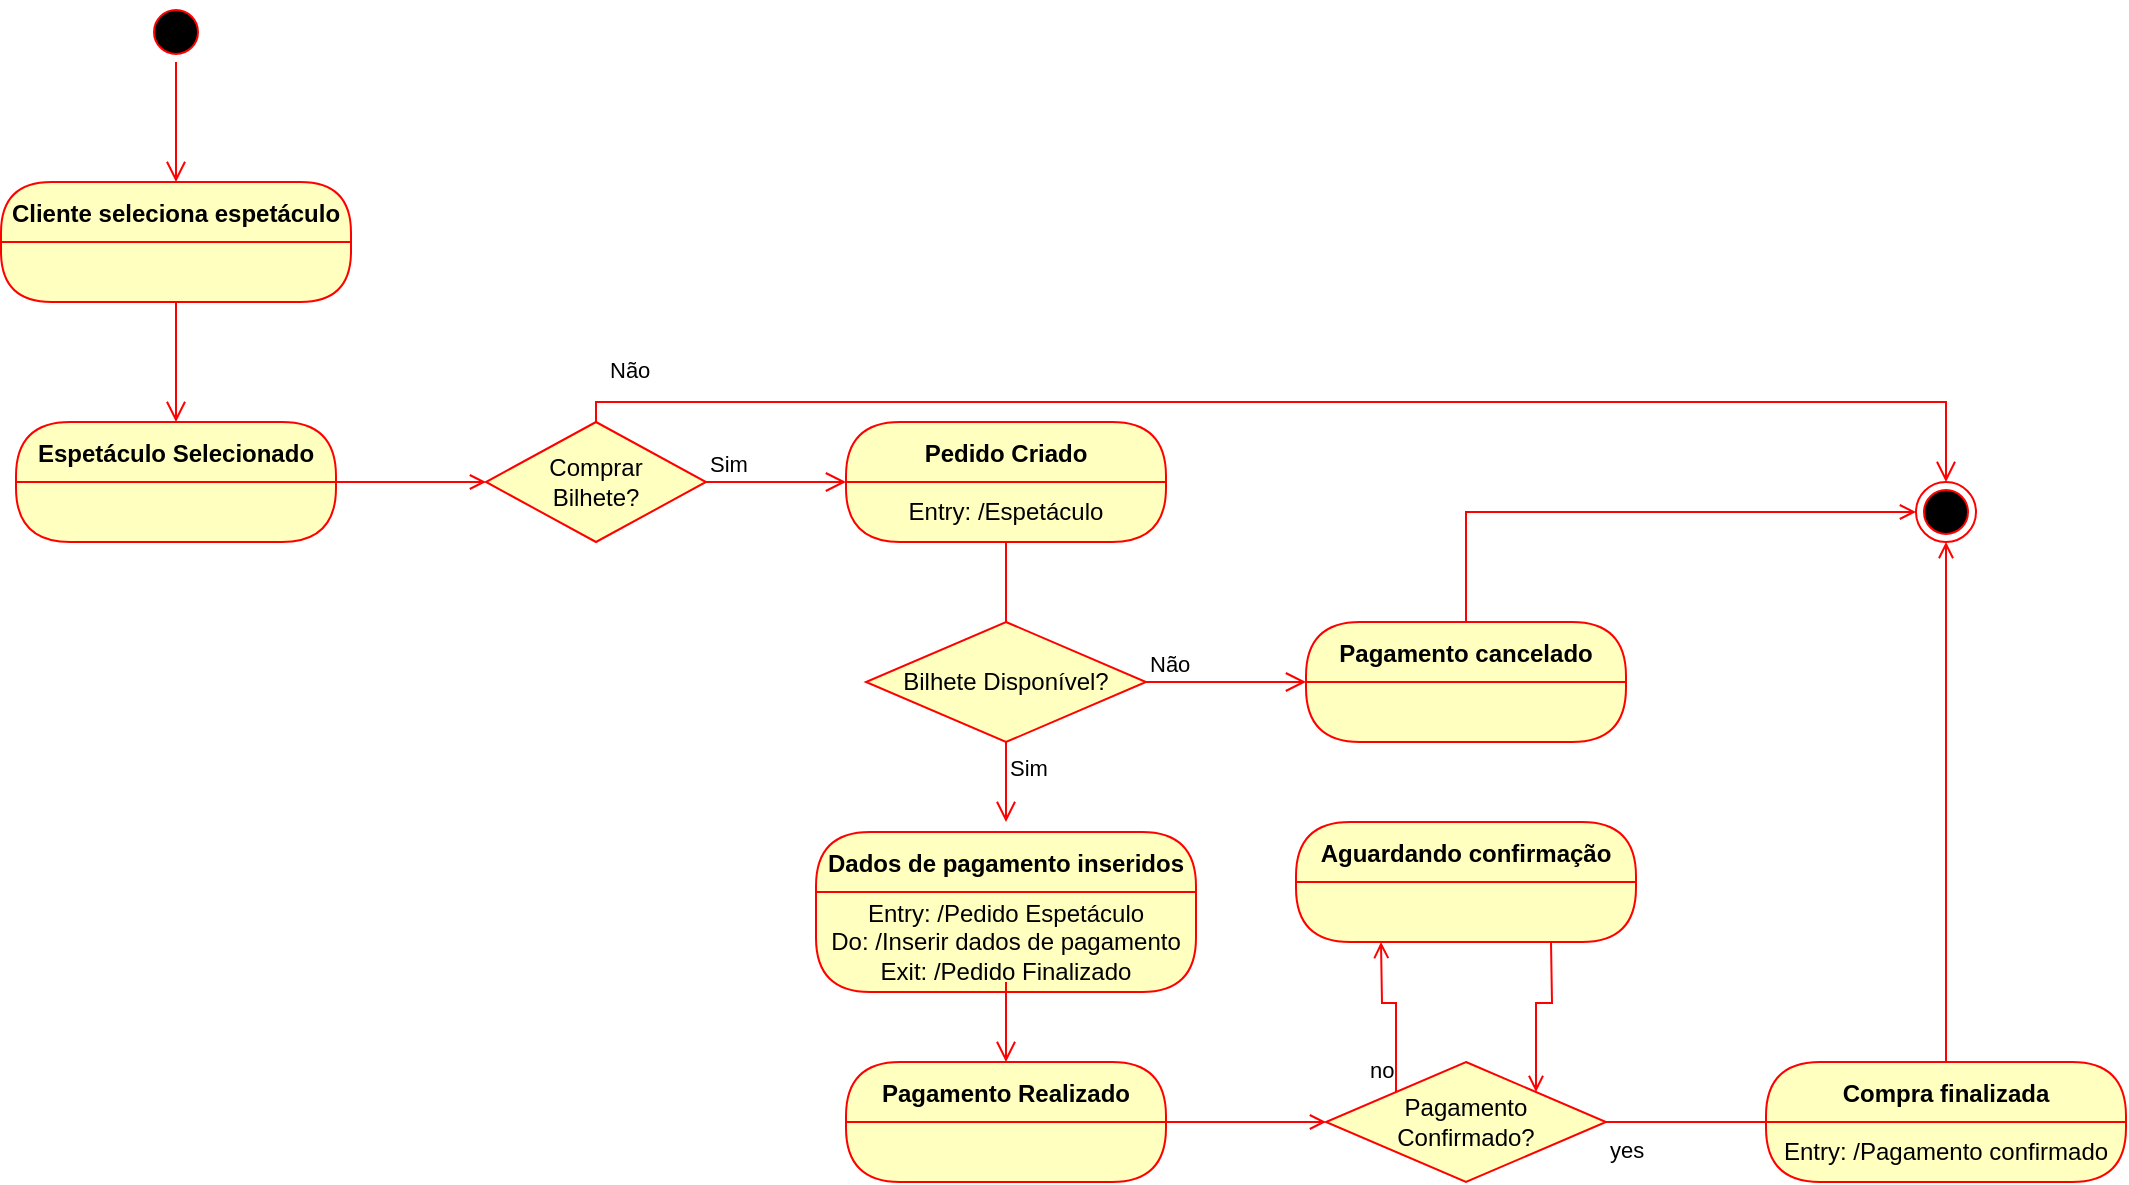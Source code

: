 <mxfile version="15.4.3" type="github">
  <diagram name="Page-1" id="58cdce13-f638-feb5-8d6f-7d28b1aa9fa0">
    <mxGraphModel dx="1422" dy="762" grid="1" gridSize="10" guides="1" tooltips="1" connect="1" arrows="1" fold="1" page="1" pageScale="1" pageWidth="1100" pageHeight="850" background="none" math="0" shadow="0">
      <root>
        <mxCell id="0" />
        <mxCell id="1" parent="0" />
        <mxCell id="PiMLSFsIB0W1W1bXV1jr-1" value="" style="ellipse;html=1;shape=startState;fillColor=#000000;strokeColor=#ff0000;" parent="1" vertex="1">
          <mxGeometry x="80" y="40" width="30" height="30" as="geometry" />
        </mxCell>
        <mxCell id="PiMLSFsIB0W1W1bXV1jr-2" value="" style="edgeStyle=orthogonalEdgeStyle;html=1;verticalAlign=bottom;endArrow=open;endSize=8;strokeColor=#ff0000;rounded=0;" parent="1" source="PiMLSFsIB0W1W1bXV1jr-1" edge="1">
          <mxGeometry relative="1" as="geometry">
            <mxPoint x="95" y="130" as="targetPoint" />
          </mxGeometry>
        </mxCell>
        <mxCell id="PiMLSFsIB0W1W1bXV1jr-12" value="" style="ellipse;html=1;shape=endState;fillColor=#000000;strokeColor=#ff0000;" parent="1" vertex="1">
          <mxGeometry x="965" y="280" width="30" height="30" as="geometry" />
        </mxCell>
        <mxCell id="PiMLSFsIB0W1W1bXV1jr-15" value="" style="edgeStyle=orthogonalEdgeStyle;html=1;verticalAlign=bottom;endArrow=open;endSize=8;strokeColor=#ff0000;rounded=0;" parent="1" edge="1">
          <mxGeometry relative="1" as="geometry">
            <mxPoint x="95" y="250" as="targetPoint" />
            <mxPoint x="95" y="190" as="sourcePoint" />
          </mxGeometry>
        </mxCell>
        <mxCell id="PiMLSFsIB0W1W1bXV1jr-19" style="edgeStyle=orthogonalEdgeStyle;rounded=0;orthogonalLoop=1;jettySize=auto;html=1;fillColor=#f8cecc;strokeColor=#FF0000;endArrow=open;endFill=0;" parent="1" edge="1">
          <mxGeometry relative="1" as="geometry">
            <mxPoint x="250" y="280" as="targetPoint" />
            <mxPoint x="175" y="280" as="sourcePoint" />
          </mxGeometry>
        </mxCell>
        <mxCell id="PiMLSFsIB0W1W1bXV1jr-22" value="" style="edgeStyle=orthogonalEdgeStyle;html=1;verticalAlign=bottom;endArrow=open;endSize=8;strokeColor=#ff0000;rounded=0;" parent="1" edge="1">
          <mxGeometry relative="1" as="geometry">
            <mxPoint x="510" y="380" as="targetPoint" />
            <mxPoint x="510" y="310" as="sourcePoint" />
          </mxGeometry>
        </mxCell>
        <mxCell id="PiMLSFsIB0W1W1bXV1jr-26" value="Bilhete Disponível?" style="rhombus;whiteSpace=wrap;html=1;fillColor=#ffffc0;strokeColor=#ff0000;" parent="1" vertex="1">
          <mxGeometry x="440" y="350" width="140" height="60" as="geometry" />
        </mxCell>
        <mxCell id="PiMLSFsIB0W1W1bXV1jr-27" value="Não" style="edgeStyle=orthogonalEdgeStyle;html=1;align=left;verticalAlign=bottom;endArrow=open;endSize=8;strokeColor=#ff0000;rounded=0;entryX=0;entryY=0.5;entryDx=0;entryDy=0;" parent="1" source="PiMLSFsIB0W1W1bXV1jr-26" target="PiMLSFsIB0W1W1bXV1jr-29" edge="1">
          <mxGeometry x="-1" relative="1" as="geometry">
            <mxPoint x="630" y="380" as="targetPoint" />
          </mxGeometry>
        </mxCell>
        <mxCell id="PiMLSFsIB0W1W1bXV1jr-28" value="Sim" style="edgeStyle=orthogonalEdgeStyle;html=1;align=left;verticalAlign=top;endArrow=open;endSize=8;strokeColor=#ff0000;rounded=0;" parent="1" source="PiMLSFsIB0W1W1bXV1jr-26" edge="1">
          <mxGeometry x="-1" relative="1" as="geometry">
            <mxPoint x="510" y="450" as="targetPoint" />
          </mxGeometry>
        </mxCell>
        <mxCell id="PiMLSFsIB0W1W1bXV1jr-45" style="edgeStyle=orthogonalEdgeStyle;rounded=0;orthogonalLoop=1;jettySize=auto;html=1;entryX=0;entryY=0.5;entryDx=0;entryDy=0;endArrow=open;endFill=0;strokeColor=#FF0000;" parent="1" source="PiMLSFsIB0W1W1bXV1jr-29" target="PiMLSFsIB0W1W1bXV1jr-12" edge="1">
          <mxGeometry relative="1" as="geometry">
            <Array as="points">
              <mxPoint x="740" y="295" />
            </Array>
          </mxGeometry>
        </mxCell>
        <mxCell id="PiMLSFsIB0W1W1bXV1jr-29" value="Pagamento cancelado" style="swimlane;fontStyle=1;align=center;verticalAlign=middle;childLayout=stackLayout;horizontal=1;startSize=30;horizontalStack=0;resizeParent=0;resizeLast=1;container=0;fontColor=#000000;collapsible=0;rounded=1;arcSize=30;strokeColor=#ff0000;fillColor=#ffffc0;swimlaneFillColor=#ffffc0;dropTarget=0;" parent="1" vertex="1">
          <mxGeometry x="660" y="350" width="160" height="60" as="geometry" />
        </mxCell>
        <mxCell id="PiMLSFsIB0W1W1bXV1jr-32" value="Cliente seleciona espetáculo" style="swimlane;fontStyle=1;align=center;verticalAlign=middle;childLayout=stackLayout;horizontal=1;startSize=30;horizontalStack=0;resizeParent=0;resizeLast=1;container=0;fontColor=#000000;collapsible=0;rounded=1;arcSize=28;strokeColor=#ff0000;fillColor=#ffffc0;swimlaneFillColor=#ffffc0;dropTarget=0;" parent="1" vertex="1">
          <mxGeometry x="7.5" y="130" width="175" height="60" as="geometry" />
        </mxCell>
        <mxCell id="PiMLSFsIB0W1W1bXV1jr-35" value="Espetáculo Selecionado" style="swimlane;fontStyle=1;align=center;verticalAlign=middle;childLayout=stackLayout;horizontal=1;startSize=30;horizontalStack=0;resizeParent=0;resizeLast=1;container=0;fontColor=#000000;collapsible=0;rounded=1;arcSize=30;strokeColor=#ff0000;fillColor=#ffffc0;swimlaneFillColor=#ffffc0;dropTarget=0;" parent="1" vertex="1">
          <mxGeometry x="15" y="250" width="160" height="60" as="geometry" />
        </mxCell>
        <mxCell id="PiMLSFsIB0W1W1bXV1jr-46" value="Dados de pagamento inseridos" style="swimlane;fontStyle=1;align=center;verticalAlign=middle;childLayout=stackLayout;horizontal=1;startSize=30;horizontalStack=0;resizeParent=0;resizeLast=1;container=0;fontColor=#000000;collapsible=0;rounded=1;arcSize=30;strokeColor=#ff0000;fillColor=#ffffc0;swimlaneFillColor=#ffffc0;dropTarget=0;" parent="1" vertex="1">
          <mxGeometry x="415" y="455" width="190" height="80" as="geometry" />
        </mxCell>
        <mxCell id="PiMLSFsIB0W1W1bXV1jr-47" value="Entry: /Pedido Espetáculo&lt;br&gt;Do: /Inserir dados de pagamento&lt;br&gt;Exit: /Pedido Finalizado" style="text;html=1;strokeColor=none;fillColor=none;align=center;verticalAlign=middle;spacingLeft=4;spacingRight=4;whiteSpace=wrap;overflow=hidden;rotatable=0;fontColor=#000000;" parent="PiMLSFsIB0W1W1bXV1jr-46" vertex="1">
          <mxGeometry y="30" width="190" height="50" as="geometry" />
        </mxCell>
        <mxCell id="PiMLSFsIB0W1W1bXV1jr-48" value="" style="edgeStyle=orthogonalEdgeStyle;html=1;verticalAlign=bottom;endArrow=open;endSize=8;strokeColor=#ff0000;rounded=0;" parent="1" edge="1">
          <mxGeometry relative="1" as="geometry">
            <mxPoint x="510" y="570" as="targetPoint" />
            <mxPoint x="510" y="530" as="sourcePoint" />
          </mxGeometry>
        </mxCell>
        <mxCell id="PiMLSFsIB0W1W1bXV1jr-52" style="edgeStyle=orthogonalEdgeStyle;rounded=0;orthogonalLoop=1;jettySize=auto;html=1;endArrow=open;endFill=0;strokeColor=#FF0000;" parent="1" source="PiMLSFsIB0W1W1bXV1jr-49" edge="1">
          <mxGeometry relative="1" as="geometry">
            <mxPoint x="670" y="600" as="targetPoint" />
          </mxGeometry>
        </mxCell>
        <mxCell id="PiMLSFsIB0W1W1bXV1jr-49" value="Pagamento Realizado" style="swimlane;fontStyle=1;align=center;verticalAlign=middle;childLayout=stackLayout;horizontal=1;startSize=30;horizontalStack=0;resizeParent=0;resizeLast=1;container=0;fontColor=#000000;collapsible=0;rounded=1;arcSize=30;strokeColor=#ff0000;fillColor=#ffffc0;swimlaneFillColor=#ffffc0;dropTarget=0;" parent="1" vertex="1">
          <mxGeometry x="430" y="570" width="160" height="60" as="geometry" />
        </mxCell>
        <mxCell id="PiMLSFsIB0W1W1bXV1jr-68" style="edgeStyle=orthogonalEdgeStyle;rounded=0;orthogonalLoop=1;jettySize=auto;html=1;endArrow=open;endFill=0;strokeColor=#FF0000;entryX=0.25;entryY=1;entryDx=0;entryDy=0;exitX=0;exitY=0;exitDx=0;exitDy=0;" parent="1" source="PiMLSFsIB0W1W1bXV1jr-59" edge="1">
          <mxGeometry relative="1" as="geometry">
            <mxPoint x="697.5" y="510" as="targetPoint" />
          </mxGeometry>
        </mxCell>
        <mxCell id="PiMLSFsIB0W1W1bXV1jr-69" style="edgeStyle=orthogonalEdgeStyle;rounded=0;orthogonalLoop=1;jettySize=auto;html=1;endArrow=open;endFill=0;strokeColor=#FF0000;" parent="1" source="PiMLSFsIB0W1W1bXV1jr-59" edge="1">
          <mxGeometry relative="1" as="geometry">
            <mxPoint x="900" y="600" as="targetPoint" />
          </mxGeometry>
        </mxCell>
        <mxCell id="PiMLSFsIB0W1W1bXV1jr-59" value="Pagamento &lt;br&gt;Confirmado?" style="rhombus;whiteSpace=wrap;html=1;fillColor=#ffffc0;strokeColor=#ff0000;" parent="1" vertex="1">
          <mxGeometry x="670" y="570" width="140" height="60" as="geometry" />
        </mxCell>
        <mxCell id="PiMLSFsIB0W1W1bXV1jr-62" value="Comprar&lt;br&gt;Bilhete?" style="rhombus;whiteSpace=wrap;html=1;fillColor=#ffffc0;strokeColor=#ff0000;" parent="1" vertex="1">
          <mxGeometry x="250" y="250" width="110" height="60" as="geometry" />
        </mxCell>
        <mxCell id="PiMLSFsIB0W1W1bXV1jr-63" value="Sim" style="edgeStyle=orthogonalEdgeStyle;html=1;align=left;verticalAlign=bottom;endArrow=open;endSize=8;strokeColor=#ff0000;rounded=0;" parent="1" source="PiMLSFsIB0W1W1bXV1jr-62" edge="1">
          <mxGeometry x="-1" relative="1" as="geometry">
            <mxPoint x="430" y="280" as="targetPoint" />
          </mxGeometry>
        </mxCell>
        <mxCell id="PiMLSFsIB0W1W1bXV1jr-64" value="" style="edgeStyle=orthogonalEdgeStyle;html=1;align=left;verticalAlign=top;endArrow=open;endSize=8;strokeColor=#ff0000;rounded=0;exitX=0.5;exitY=0;exitDx=0;exitDy=0;entryX=0.5;entryY=0;entryDx=0;entryDy=0;" parent="1" source="PiMLSFsIB0W1W1bXV1jr-62" target="PiMLSFsIB0W1W1bXV1jr-12" edge="1">
          <mxGeometry x="-1" relative="1" as="geometry">
            <mxPoint x="305" y="350" as="targetPoint" />
          </mxGeometry>
        </mxCell>
        <mxCell id="PiMLSFsIB0W1W1bXV1jr-67" value="&lt;span style=&quot;color: rgb(0 , 0 , 0) ; font-family: &amp;#34;helvetica&amp;#34; ; font-size: 11px ; font-style: normal ; font-weight: 400 ; letter-spacing: normal ; text-align: left ; text-indent: 0px ; text-transform: none ; word-spacing: 0px ; background-color: rgb(255 , 255 , 255) ; display: inline ; float: none&quot;&gt;Não&lt;/span&gt;" style="text;whiteSpace=wrap;html=1;" parent="1" vertex="1">
          <mxGeometry x="310" y="210" width="40" height="30" as="geometry" />
        </mxCell>
        <mxCell id="PiMLSFsIB0W1W1bXV1jr-73" style="edgeStyle=orthogonalEdgeStyle;rounded=0;orthogonalLoop=1;jettySize=auto;html=1;entryX=0.5;entryY=1;entryDx=0;entryDy=0;endArrow=open;endFill=0;strokeColor=#FF0000;" parent="1" source="PiMLSFsIB0W1W1bXV1jr-70" target="PiMLSFsIB0W1W1bXV1jr-12" edge="1">
          <mxGeometry relative="1" as="geometry" />
        </mxCell>
        <mxCell id="PiMLSFsIB0W1W1bXV1jr-70" value="Compra finalizada" style="swimlane;fontStyle=1;align=center;verticalAlign=middle;childLayout=stackLayout;horizontal=1;startSize=30;horizontalStack=0;resizeParent=0;resizeLast=1;container=0;fontColor=#000000;collapsible=0;rounded=1;arcSize=30;strokeColor=#ff0000;fillColor=#ffffc0;swimlaneFillColor=#ffffc0;dropTarget=0;" parent="1" vertex="1">
          <mxGeometry x="890" y="570" width="180" height="60" as="geometry" />
        </mxCell>
        <mxCell id="PiMLSFsIB0W1W1bXV1jr-71" value="Entry: /Pagamento confirmado" style="text;html=1;strokeColor=none;fillColor=none;align=center;verticalAlign=middle;spacingLeft=4;spacingRight=4;whiteSpace=wrap;overflow=hidden;rotatable=0;fontColor=#000000;" parent="PiMLSFsIB0W1W1bXV1jr-70" vertex="1">
          <mxGeometry y="30" width="180" height="30" as="geometry" />
        </mxCell>
        <mxCell id="PiMLSFsIB0W1W1bXV1jr-74" value="&lt;span style=&quot;color: rgb(0, 0, 0); font-family: helvetica; font-size: 11px; font-style: normal; font-weight: 400; letter-spacing: normal; text-align: left; text-indent: 0px; text-transform: none; word-spacing: 0px; background-color: rgb(255, 255, 255); display: inline; float: none;&quot;&gt;no&lt;/span&gt;" style="text;whiteSpace=wrap;html=1;" parent="1" vertex="1">
          <mxGeometry x="690" y="560" width="40" height="30" as="geometry" />
        </mxCell>
        <mxCell id="PiMLSFsIB0W1W1bXV1jr-75" value="&lt;span style=&quot;color: rgb(0 , 0 , 0) ; font-family: &amp;#34;helvetica&amp;#34; ; font-size: 11px ; font-style: normal ; font-weight: 400 ; letter-spacing: normal ; text-align: left ; text-indent: 0px ; text-transform: none ; word-spacing: 0px ; background-color: rgb(255 , 255 , 255) ; display: inline ; float: none&quot;&gt;yes&lt;/span&gt;" style="text;whiteSpace=wrap;html=1;" parent="1" vertex="1">
          <mxGeometry x="810" y="600" width="40" height="30" as="geometry" />
        </mxCell>
        <mxCell id="PiMLSFsIB0W1W1bXV1jr-76" value="Aguardando confirmação" style="swimlane;fontStyle=1;align=center;verticalAlign=middle;childLayout=stackLayout;horizontal=1;startSize=30;horizontalStack=0;resizeParent=0;resizeLast=1;container=0;fontColor=#000000;collapsible=0;rounded=1;arcSize=30;strokeColor=#ff0000;fillColor=#ffffc0;swimlaneFillColor=#ffffc0;dropTarget=0;" parent="1" vertex="1">
          <mxGeometry x="655" y="450" width="170" height="60" as="geometry" />
        </mxCell>
        <mxCell id="PiMLSFsIB0W1W1bXV1jr-80" style="edgeStyle=orthogonalEdgeStyle;rounded=0;orthogonalLoop=1;jettySize=auto;html=1;exitX=0.75;exitY=1;exitDx=0;exitDy=0;entryX=1;entryY=0;entryDx=0;entryDy=0;endArrow=open;endFill=0;strokeColor=#FF0000;" parent="1" target="PiMLSFsIB0W1W1bXV1jr-59" edge="1">
          <mxGeometry relative="1" as="geometry">
            <mxPoint x="782.5" y="510" as="sourcePoint" />
          </mxGeometry>
        </mxCell>
        <mxCell id="PiMLSFsIB0W1W1bXV1jr-84" value="Pedido Criado" style="swimlane;fontStyle=1;align=center;verticalAlign=middle;childLayout=stackLayout;horizontal=1;startSize=30;horizontalStack=0;resizeParent=0;resizeLast=1;container=0;fontColor=#000000;collapsible=0;rounded=1;arcSize=30;strokeColor=#ff0000;fillColor=#ffffc0;swimlaneFillColor=#ffffc0;dropTarget=0;" parent="1" vertex="1">
          <mxGeometry x="430" y="250" width="160" height="60" as="geometry" />
        </mxCell>
        <mxCell id="PiMLSFsIB0W1W1bXV1jr-85" value="Entry: /Espetáculo" style="text;html=1;strokeColor=none;fillColor=none;align=center;verticalAlign=middle;spacingLeft=4;spacingRight=4;whiteSpace=wrap;overflow=hidden;rotatable=0;fontColor=#000000;" parent="PiMLSFsIB0W1W1bXV1jr-84" vertex="1">
          <mxGeometry y="30" width="160" height="30" as="geometry" />
        </mxCell>
      </root>
    </mxGraphModel>
  </diagram>
</mxfile>

